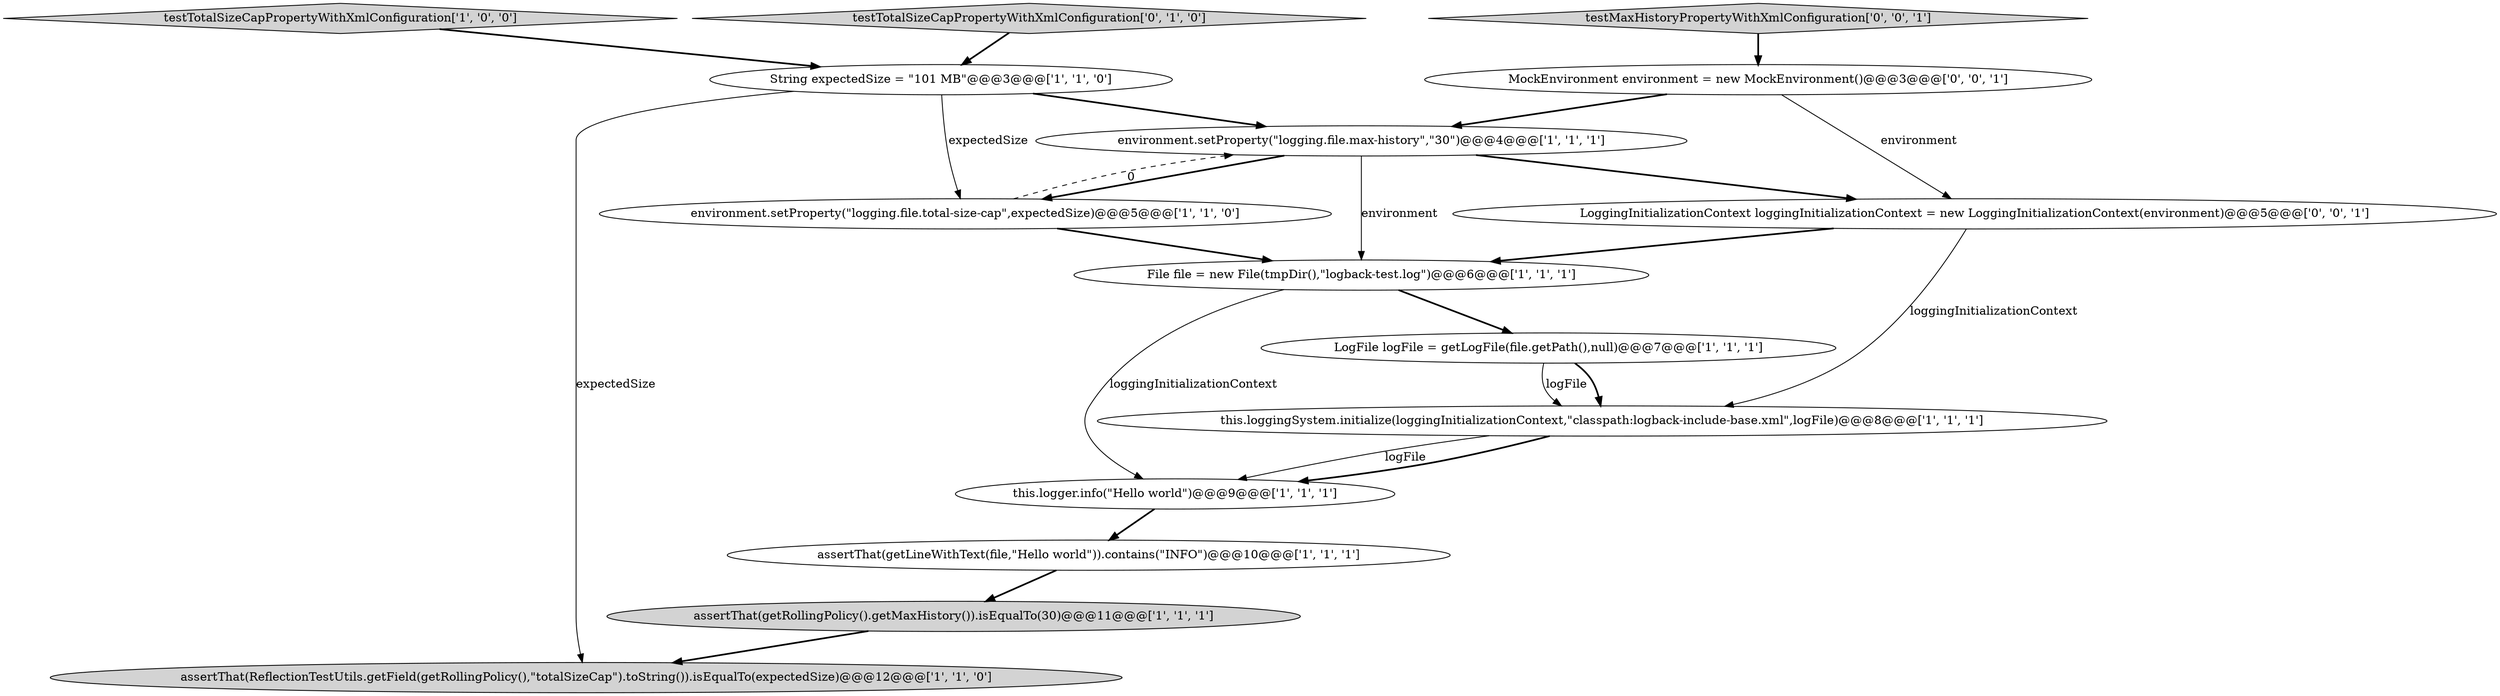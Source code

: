 digraph {
11 [style = filled, label = "testTotalSizeCapPropertyWithXmlConfiguration['0', '1', '0']", fillcolor = lightgray, shape = diamond image = "AAA0AAABBB2BBB"];
5 [style = filled, label = "File file = new File(tmpDir(),\"logback-test.log\")@@@6@@@['1', '1', '1']", fillcolor = white, shape = ellipse image = "AAA0AAABBB1BBB"];
14 [style = filled, label = "testMaxHistoryPropertyWithXmlConfiguration['0', '0', '1']", fillcolor = lightgray, shape = diamond image = "AAA0AAABBB3BBB"];
6 [style = filled, label = "environment.setProperty(\"logging.file.max-history\",\"30\")@@@4@@@['1', '1', '1']", fillcolor = white, shape = ellipse image = "AAA0AAABBB1BBB"];
10 [style = filled, label = "this.loggingSystem.initialize(loggingInitializationContext,\"classpath:logback-include-base.xml\",logFile)@@@8@@@['1', '1', '1']", fillcolor = white, shape = ellipse image = "AAA0AAABBB1BBB"];
9 [style = filled, label = "testTotalSizeCapPropertyWithXmlConfiguration['1', '0', '0']", fillcolor = lightgray, shape = diamond image = "AAA0AAABBB1BBB"];
8 [style = filled, label = "assertThat(ReflectionTestUtils.getField(getRollingPolicy(),\"totalSizeCap\").toString()).isEqualTo(expectedSize)@@@12@@@['1', '1', '0']", fillcolor = lightgray, shape = ellipse image = "AAA0AAABBB1BBB"];
0 [style = filled, label = "String expectedSize = \"101 MB\"@@@3@@@['1', '1', '0']", fillcolor = white, shape = ellipse image = "AAA0AAABBB1BBB"];
2 [style = filled, label = "LogFile logFile = getLogFile(file.getPath(),null)@@@7@@@['1', '1', '1']", fillcolor = white, shape = ellipse image = "AAA0AAABBB1BBB"];
7 [style = filled, label = "assertThat(getRollingPolicy().getMaxHistory()).isEqualTo(30)@@@11@@@['1', '1', '1']", fillcolor = lightgray, shape = ellipse image = "AAA0AAABBB1BBB"];
4 [style = filled, label = "environment.setProperty(\"logging.file.total-size-cap\",expectedSize)@@@5@@@['1', '1', '0']", fillcolor = white, shape = ellipse image = "AAA0AAABBB1BBB"];
12 [style = filled, label = "LoggingInitializationContext loggingInitializationContext = new LoggingInitializationContext(environment)@@@5@@@['0', '0', '1']", fillcolor = white, shape = ellipse image = "AAA0AAABBB3BBB"];
1 [style = filled, label = "assertThat(getLineWithText(file,\"Hello world\")).contains(\"INFO\")@@@10@@@['1', '1', '1']", fillcolor = white, shape = ellipse image = "AAA0AAABBB1BBB"];
3 [style = filled, label = "this.logger.info(\"Hello world\")@@@9@@@['1', '1', '1']", fillcolor = white, shape = ellipse image = "AAA0AAABBB1BBB"];
13 [style = filled, label = "MockEnvironment environment = new MockEnvironment()@@@3@@@['0', '0', '1']", fillcolor = white, shape = ellipse image = "AAA0AAABBB3BBB"];
0->6 [style = bold, label=""];
5->2 [style = bold, label=""];
5->3 [style = solid, label="loggingInitializationContext"];
10->3 [style = solid, label="logFile"];
7->8 [style = bold, label=""];
6->4 [style = bold, label=""];
11->0 [style = bold, label=""];
4->5 [style = bold, label=""];
13->6 [style = bold, label=""];
14->13 [style = bold, label=""];
12->10 [style = solid, label="loggingInitializationContext"];
2->10 [style = bold, label=""];
9->0 [style = bold, label=""];
3->1 [style = bold, label=""];
10->3 [style = bold, label=""];
12->5 [style = bold, label=""];
6->5 [style = solid, label="environment"];
2->10 [style = solid, label="logFile"];
4->6 [style = dashed, label="0"];
6->12 [style = bold, label=""];
13->12 [style = solid, label="environment"];
0->8 [style = solid, label="expectedSize"];
1->7 [style = bold, label=""];
0->4 [style = solid, label="expectedSize"];
}

